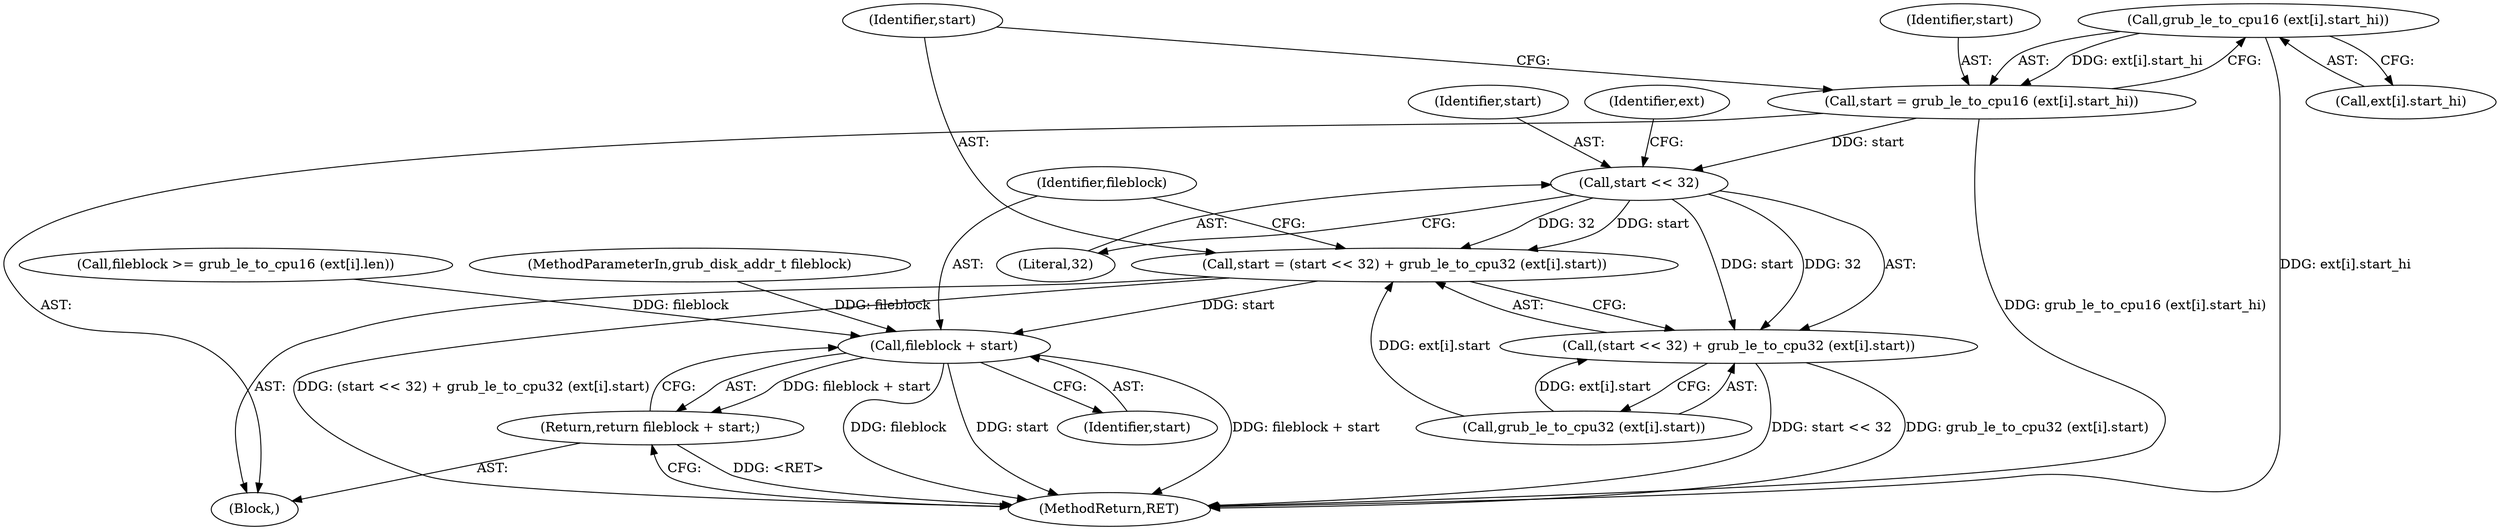 digraph "0_radare2_796dd28aaa6b9fa76d99c42c4d5ff8b257cc2191_1@array" {
"1000231" [label="(Call,grub_le_to_cpu16 (ext[i].start_hi))"];
"1000229" [label="(Call,start = grub_le_to_cpu16 (ext[i].start_hi))"];
"1000240" [label="(Call,start << 32)"];
"1000237" [label="(Call,start = (start << 32) + grub_le_to_cpu32 (ext[i].start))"];
"1000250" [label="(Call,fileblock + start)"];
"1000249" [label="(Return,return fileblock + start;)"];
"1000239" [label="(Call,(start << 32) + grub_le_to_cpu32 (ext[i].start))"];
"1000241" [label="(Identifier,start)"];
"1000251" [label="(Identifier,fileblock)"];
"1000429" [label="(MethodReturn,RET)"];
"1000249" [label="(Return,return fileblock + start;)"];
"1000246" [label="(Identifier,ext)"];
"1000216" [label="(Call,fileblock >= grub_le_to_cpu16 (ext[i].len))"];
"1000106" [label="(MethodParameterIn,grub_disk_addr_t fileblock)"];
"1000242" [label="(Literal,32)"];
"1000229" [label="(Call,start = grub_le_to_cpu16 (ext[i].start_hi))"];
"1000240" [label="(Call,start << 32)"];
"1000239" [label="(Call,(start << 32) + grub_le_to_cpu32 (ext[i].start))"];
"1000238" [label="(Identifier,start)"];
"1000243" [label="(Call,grub_le_to_cpu32 (ext[i].start))"];
"1000250" [label="(Call,fileblock + start)"];
"1000227" [label="(Block,)"];
"1000232" [label="(Call,ext[i].start_hi)"];
"1000230" [label="(Identifier,start)"];
"1000252" [label="(Identifier,start)"];
"1000231" [label="(Call,grub_le_to_cpu16 (ext[i].start_hi))"];
"1000237" [label="(Call,start = (start << 32) + grub_le_to_cpu32 (ext[i].start))"];
"1000231" -> "1000229"  [label="AST: "];
"1000231" -> "1000232"  [label="CFG: "];
"1000232" -> "1000231"  [label="AST: "];
"1000229" -> "1000231"  [label="CFG: "];
"1000231" -> "1000429"  [label="DDG: ext[i].start_hi"];
"1000231" -> "1000229"  [label="DDG: ext[i].start_hi"];
"1000229" -> "1000227"  [label="AST: "];
"1000230" -> "1000229"  [label="AST: "];
"1000238" -> "1000229"  [label="CFG: "];
"1000229" -> "1000429"  [label="DDG: grub_le_to_cpu16 (ext[i].start_hi)"];
"1000229" -> "1000240"  [label="DDG: start"];
"1000240" -> "1000239"  [label="AST: "];
"1000240" -> "1000242"  [label="CFG: "];
"1000241" -> "1000240"  [label="AST: "];
"1000242" -> "1000240"  [label="AST: "];
"1000246" -> "1000240"  [label="CFG: "];
"1000240" -> "1000237"  [label="DDG: start"];
"1000240" -> "1000237"  [label="DDG: 32"];
"1000240" -> "1000239"  [label="DDG: start"];
"1000240" -> "1000239"  [label="DDG: 32"];
"1000237" -> "1000227"  [label="AST: "];
"1000237" -> "1000239"  [label="CFG: "];
"1000238" -> "1000237"  [label="AST: "];
"1000239" -> "1000237"  [label="AST: "];
"1000251" -> "1000237"  [label="CFG: "];
"1000237" -> "1000429"  [label="DDG: (start << 32) + grub_le_to_cpu32 (ext[i].start)"];
"1000243" -> "1000237"  [label="DDG: ext[i].start"];
"1000237" -> "1000250"  [label="DDG: start"];
"1000250" -> "1000249"  [label="AST: "];
"1000250" -> "1000252"  [label="CFG: "];
"1000251" -> "1000250"  [label="AST: "];
"1000252" -> "1000250"  [label="AST: "];
"1000249" -> "1000250"  [label="CFG: "];
"1000250" -> "1000429"  [label="DDG: fileblock"];
"1000250" -> "1000429"  [label="DDG: start"];
"1000250" -> "1000429"  [label="DDG: fileblock + start"];
"1000250" -> "1000249"  [label="DDG: fileblock + start"];
"1000216" -> "1000250"  [label="DDG: fileblock"];
"1000106" -> "1000250"  [label="DDG: fileblock"];
"1000249" -> "1000227"  [label="AST: "];
"1000429" -> "1000249"  [label="CFG: "];
"1000249" -> "1000429"  [label="DDG: <RET>"];
"1000239" -> "1000243"  [label="CFG: "];
"1000243" -> "1000239"  [label="AST: "];
"1000239" -> "1000429"  [label="DDG: start << 32"];
"1000239" -> "1000429"  [label="DDG: grub_le_to_cpu32 (ext[i].start)"];
"1000243" -> "1000239"  [label="DDG: ext[i].start"];
}
